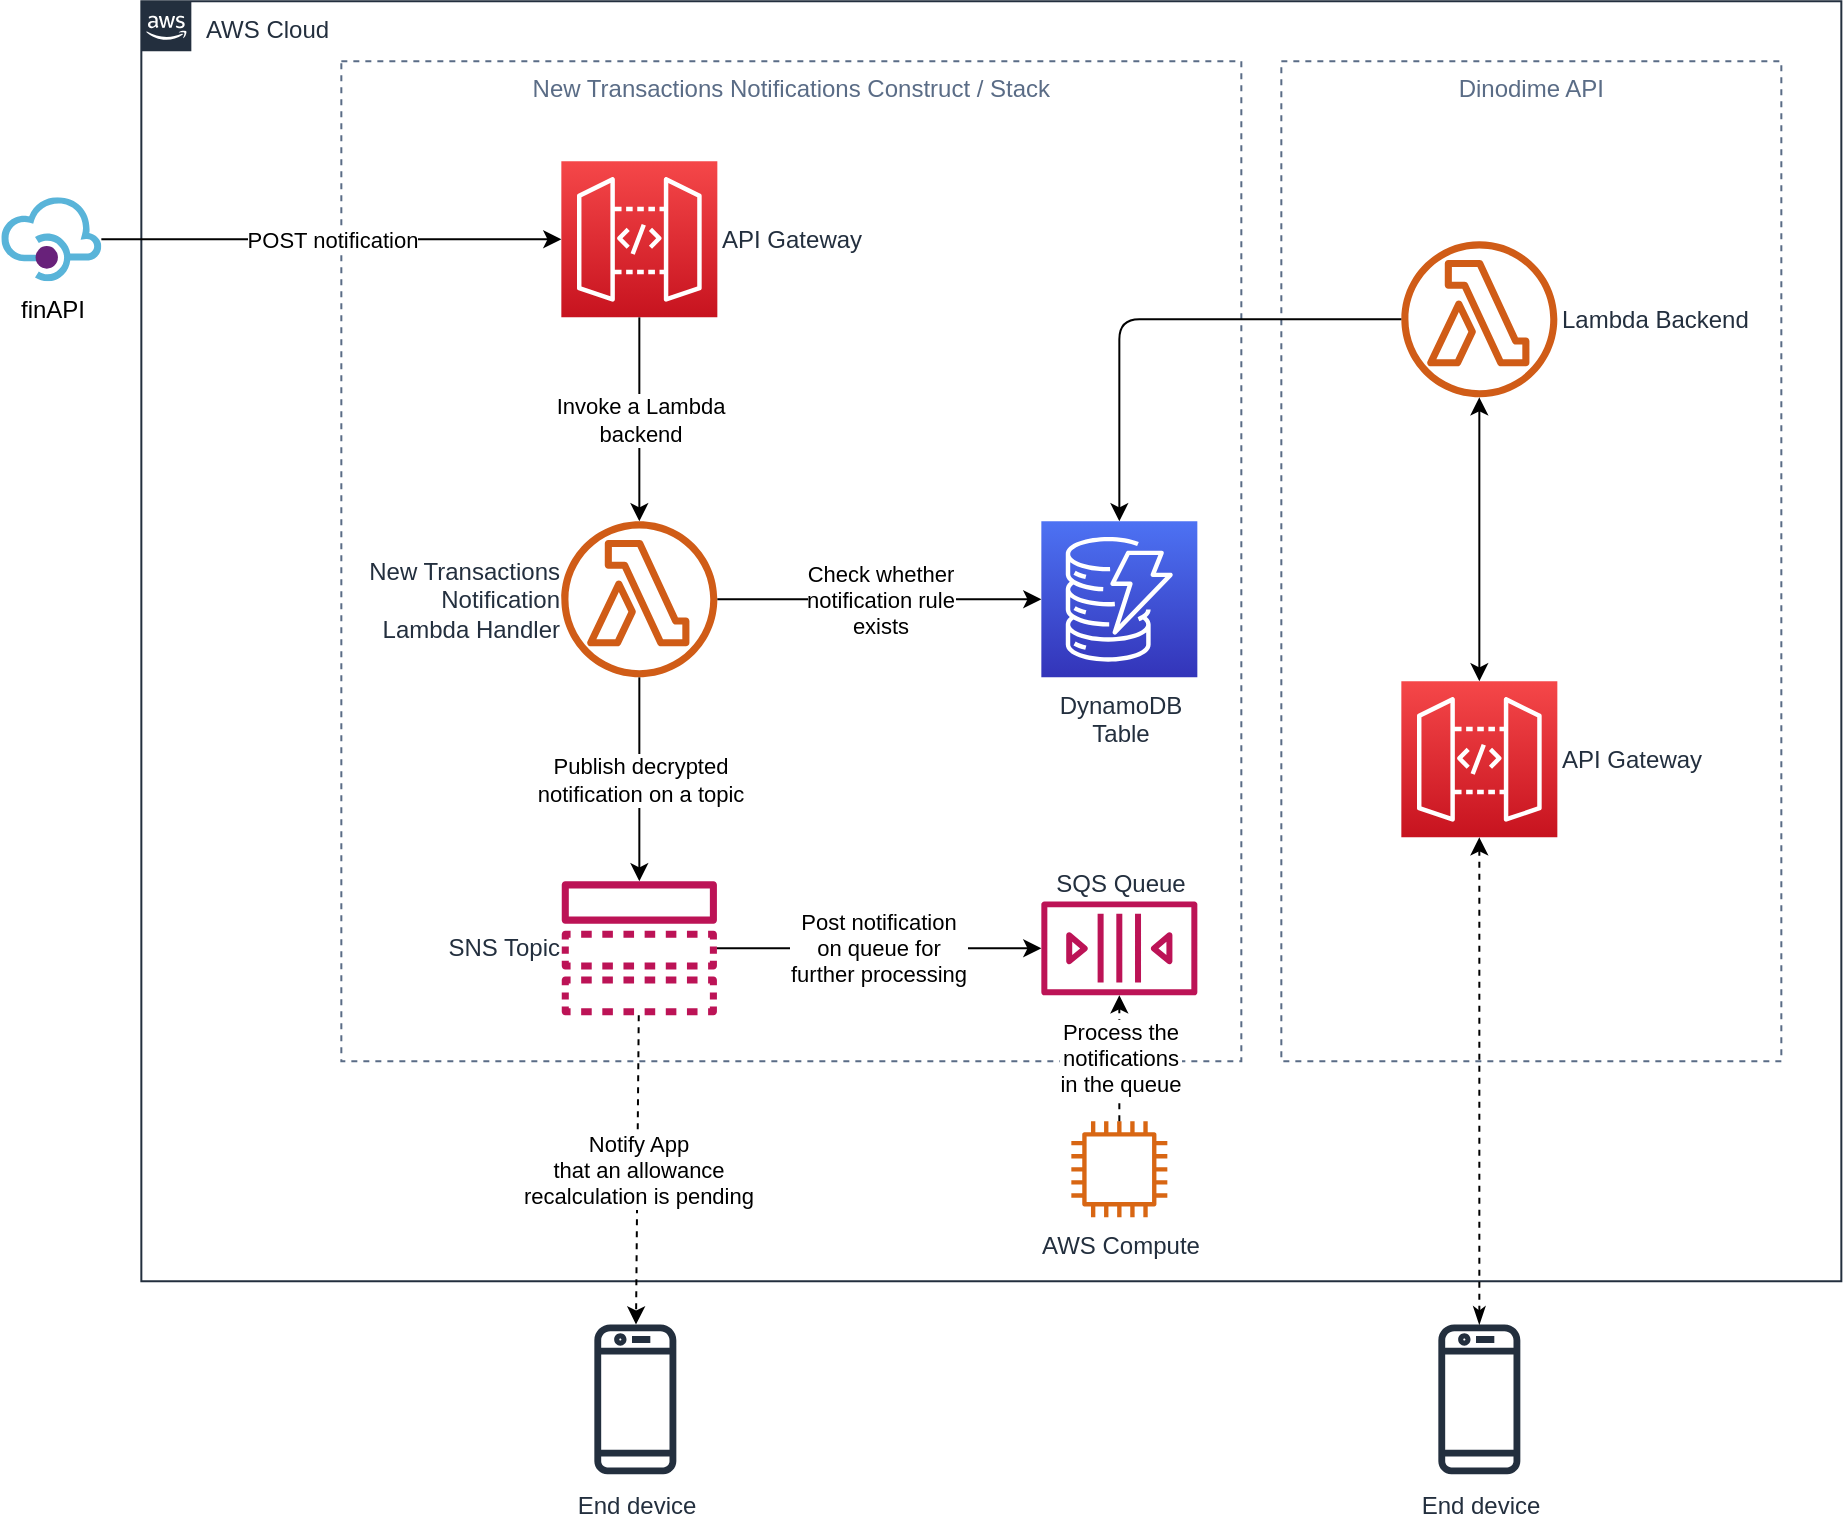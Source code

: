<mxfile version="12.4.2" type="device" pages="1"><diagram name="Page-1" id="aaaa8250-4180-3840-79b5-4cada1eebb92"><mxGraphModel dx="2943" dy="1672" grid="1" gridSize="10" guides="1" tooltips="1" connect="1" arrows="1" fold="1" page="1" pageScale="1" pageWidth="1100" pageHeight="850" background="#ffffff" math="0" shadow="0"><root><mxCell id="0"/><mxCell id="1" parent="0"/><mxCell id="Ym9kNGS2zaxnkNW9LNJ4-3" value="AWS Cloud" style="points=[[0,0],[0.25,0],[0.5,0],[0.75,0],[1,0],[1,0.25],[1,0.5],[1,0.75],[1,1],[0.75,1],[0.5,1],[0.25,1],[0,1],[0,0.75],[0,0.5],[0,0.25]];outlineConnect=0;gradientColor=none;html=1;whiteSpace=wrap;fontSize=12;fontStyle=0;shape=mxgraph.aws4.group;grIcon=mxgraph.aws4.group_aws_cloud_alt;strokeColor=#232F3E;fillColor=none;verticalAlign=top;align=left;spacingLeft=30;fontColor=#232F3E;dashed=0;" parent="1" vertex="1"><mxGeometry x="-941.33" y="54.67" width="850" height="640" as="geometry"/></mxCell><mxCell id="Ym9kNGS2zaxnkNW9LNJ4-1" value="New Transactions Notifications Construct / Stack" style="fillColor=none;strokeColor=#5A6C86;dashed=1;verticalAlign=top;fontStyle=0;fontColor=#5A6C86;" parent="1" vertex="1"><mxGeometry x="-841.33" y="84.67" width="450" height="500" as="geometry"/></mxCell><mxCell id="JDYPJA7UAs-zLeb5tigz-1" value="DynamoDB&lt;br&gt;Table" style="outlineConnect=0;fontColor=#232F3E;gradientColor=#4D72F3;gradientDirection=north;fillColor=#3334B9;strokeColor=#ffffff;dashed=0;verticalLabelPosition=bottom;verticalAlign=top;align=center;html=1;fontSize=12;fontStyle=0;aspect=fixed;shape=mxgraph.aws4.resourceIcon;resIcon=mxgraph.aws4.dynamodb;" parent="1" vertex="1"><mxGeometry x="-491.33" y="314.67" width="78" height="78" as="geometry"/></mxCell><mxCell id="JDYPJA7UAs-zLeb5tigz-2" value="SQS Queue" style="outlineConnect=0;fontColor=#232F3E;gradientColor=none;fillColor=#BC1356;strokeColor=none;dashed=0;verticalLabelPosition=top;verticalAlign=bottom;align=center;html=1;fontSize=12;fontStyle=0;aspect=fixed;pointerEvents=1;shape=mxgraph.aws4.queue;labelPosition=center;" parent="1" vertex="1"><mxGeometry x="-491.33" y="504.67" width="78" height="47" as="geometry"/></mxCell><mxCell id="JDYPJA7UAs-zLeb5tigz-3" value="SNS Topic" style="outlineConnect=0;fontColor=#232F3E;gradientColor=none;fillColor=#BC1356;strokeColor=none;dashed=0;verticalLabelPosition=middle;verticalAlign=middle;align=right;html=1;fontSize=12;fontStyle=0;aspect=fixed;pointerEvents=1;shape=mxgraph.aws4.topic;labelPosition=left;" parent="1" vertex="1"><mxGeometry x="-731.33" y="494.67" width="78" height="67" as="geometry"/></mxCell><mxCell id="JDYPJA7UAs-zLeb5tigz-4" value="&lt;div&gt;New Transactions&lt;/div&gt;&lt;div&gt;Notification&lt;br&gt;&lt;/div&gt;&lt;div&gt;Lambda Handler&lt;/div&gt;" style="outlineConnect=0;fontColor=#232F3E;gradientColor=none;fillColor=#D05C17;strokeColor=none;dashed=0;verticalLabelPosition=middle;verticalAlign=middle;align=right;html=1;fontSize=12;fontStyle=0;aspect=fixed;pointerEvents=1;shape=mxgraph.aws4.lambda_function;labelPosition=left;" parent="1" vertex="1"><mxGeometry x="-731.33" y="314.67" width="78" height="78" as="geometry"/></mxCell><mxCell id="JDYPJA7UAs-zLeb5tigz-8" value="End device" style="outlineConnect=0;fontColor=#232F3E;gradientColor=none;fillColor=#232F3E;strokeColor=none;dashed=0;verticalLabelPosition=bottom;verticalAlign=top;align=center;html=1;fontSize=12;fontStyle=0;aspect=fixed;pointerEvents=1;shape=mxgraph.aws4.mobile_client;" parent="1" vertex="1"><mxGeometry x="-714.83" y="714.67" width="41" height="78" as="geometry"/></mxCell><mxCell id="JDYPJA7UAs-zLeb5tigz-9" value="API Gateway" style="outlineConnect=0;fontColor=#232F3E;gradientColor=#F54749;gradientDirection=north;fillColor=#C7131F;strokeColor=#ffffff;dashed=0;verticalLabelPosition=middle;verticalAlign=middle;align=left;html=1;fontSize=12;fontStyle=0;aspect=fixed;shape=mxgraph.aws4.resourceIcon;resIcon=mxgraph.aws4.api_gateway;labelPosition=right;" parent="1" vertex="1"><mxGeometry x="-731.33" y="134.67" width="78" height="78" as="geometry"/></mxCell><mxCell id="JDYPJA7UAs-zLeb5tigz-12" value="&lt;div&gt;Invoke a Lambda&lt;/div&gt;&lt;div&gt;backend&lt;br&gt;&lt;/div&gt;" style="endArrow=classic;html=1;" parent="1" source="JDYPJA7UAs-zLeb5tigz-9" target="JDYPJA7UAs-zLeb5tigz-4" edge="1"><mxGeometry width="50" height="50" relative="1" as="geometry"><mxPoint x="-1041.33" y="784.67" as="sourcePoint"/><mxPoint x="-991.33" y="734.67" as="targetPoint"/></mxGeometry></mxCell><mxCell id="JDYPJA7UAs-zLeb5tigz-15" value="finAPI" style="aspect=fixed;html=1;points=[];align=center;image;fontSize=12;image=img/lib/mscae/API_Management.svg;labelPosition=center;verticalLabelPosition=bottom;verticalAlign=top;" parent="1" vertex="1"><mxGeometry x="-1011.33" y="152.67" width="50" height="42" as="geometry"/></mxCell><mxCell id="JDYPJA7UAs-zLeb5tigz-16" value="POST notification" style="endArrow=classic;html=1;" parent="1" source="JDYPJA7UAs-zLeb5tigz-15" target="JDYPJA7UAs-zLeb5tigz-9" edge="1"><mxGeometry width="50" height="50" relative="1" as="geometry"><mxPoint x="-693.16" y="-35.33" as="sourcePoint"/><mxPoint x="-693.16" y="66.67" as="targetPoint"/></mxGeometry></mxCell><mxCell id="JDYPJA7UAs-zLeb5tigz-17" value="&lt;div&gt;Check whether&lt;/div&gt;&lt;div&gt;notification rule&lt;/div&gt;&lt;div&gt;exists&lt;br&gt;&lt;/div&gt;" style="endArrow=none;startArrow=classic;html=1;spacing=2;endFill=0;" parent="1" source="JDYPJA7UAs-zLeb5tigz-1" target="JDYPJA7UAs-zLeb5tigz-4" edge="1"><mxGeometry width="50" height="50" relative="1" as="geometry"><mxPoint x="-811.33" y="394.67" as="sourcePoint"/><mxPoint x="-761.33" y="344.67" as="targetPoint"/></mxGeometry></mxCell><mxCell id="JDYPJA7UAs-zLeb5tigz-18" value="Publish decrypted&lt;br&gt;notification on a topic" style="endArrow=classic;html=1;" parent="1" source="JDYPJA7UAs-zLeb5tigz-4" target="JDYPJA7UAs-zLeb5tigz-3" edge="1"><mxGeometry width="50" height="50" relative="1" as="geometry"><mxPoint x="-931.33" y="814.67" as="sourcePoint"/><mxPoint x="-881.33" y="764.67" as="targetPoint"/></mxGeometry></mxCell><mxCell id="JDYPJA7UAs-zLeb5tigz-19" value="&lt;div&gt;Notify App&lt;/div&gt;&lt;div&gt;that an allowance&lt;/div&gt;&lt;div&gt; recalculation is pending&lt;br&gt;&lt;/div&gt;" style="endArrow=classic;html=1;dashed=1;" parent="1" source="JDYPJA7UAs-zLeb5tigz-3" target="JDYPJA7UAs-zLeb5tigz-8" edge="1"><mxGeometry width="50" height="50" relative="1" as="geometry"><mxPoint x="-971.33" y="814.67" as="sourcePoint"/><mxPoint x="-921.33" y="764.67" as="targetPoint"/></mxGeometry></mxCell><mxCell id="JDYPJA7UAs-zLeb5tigz-20" value="&lt;div&gt;Post notification&lt;/div&gt;&lt;div&gt;on queue for&lt;/div&gt;&lt;div&gt;further processing&lt;br&gt;&lt;/div&gt;" style="endArrow=classic;html=1;" parent="1" source="JDYPJA7UAs-zLeb5tigz-3" target="JDYPJA7UAs-zLeb5tigz-2" edge="1"><mxGeometry width="50" height="50" relative="1" as="geometry"><mxPoint x="-551.33" y="594.67" as="sourcePoint"/><mxPoint x="-571.33" y="594.67" as="targetPoint"/></mxGeometry></mxCell><mxCell id="JDYPJA7UAs-zLeb5tigz-23" value="AWS Compute" style="outlineConnect=0;fontColor=#232F3E;gradientColor=none;fillColor=#D86613;strokeColor=none;dashed=0;verticalLabelPosition=bottom;verticalAlign=top;align=center;html=1;fontSize=12;fontStyle=0;aspect=fixed;pointerEvents=1;shape=mxgraph.aws4.instance2;" parent="1" vertex="1"><mxGeometry x="-476.33" y="614.67" width="48" height="48" as="geometry"/></mxCell><mxCell id="JDYPJA7UAs-zLeb5tigz-25" value="&lt;div&gt;Process the&lt;/div&gt;&lt;div&gt;notifications&lt;/div&gt;&lt;div&gt;in the queue&lt;br&gt;&lt;/div&gt;" style="endArrow=classic;html=1;dashed=1;" parent="1" source="JDYPJA7UAs-zLeb5tigz-23" target="JDYPJA7UAs-zLeb5tigz-2" edge="1"><mxGeometry width="50" height="50" relative="1" as="geometry"><mxPoint x="-971.33" y="814.67" as="sourcePoint"/><mxPoint x="-921.33" y="764.67" as="targetPoint"/></mxGeometry></mxCell><mxCell id="Ym9kNGS2zaxnkNW9LNJ4-2" value="Dinodime API" style="fillColor=none;strokeColor=#5A6C86;dashed=1;verticalAlign=top;fontStyle=0;fontColor=#5A6C86;" parent="1" vertex="1"><mxGeometry x="-371.33" y="84.67" width="250" height="500" as="geometry"/></mxCell><mxCell id="Ym9kNGS2zaxnkNW9LNJ4-4" value="API Gateway" style="outlineConnect=0;fontColor=#232F3E;gradientColor=#F54749;gradientDirection=north;fillColor=#C7131F;strokeColor=#ffffff;dashed=0;verticalLabelPosition=middle;verticalAlign=middle;align=left;html=1;fontSize=12;fontStyle=0;aspect=fixed;shape=mxgraph.aws4.resourceIcon;resIcon=mxgraph.aws4.api_gateway;labelPosition=right;" parent="1" vertex="1"><mxGeometry x="-311.33" y="394.67" width="78" height="78" as="geometry"/></mxCell><mxCell id="Ym9kNGS2zaxnkNW9LNJ4-5" value="Lambda Backend" style="outlineConnect=0;fontColor=#232F3E;gradientColor=none;fillColor=#D05C17;strokeColor=none;dashed=0;verticalLabelPosition=middle;verticalAlign=middle;align=left;html=1;fontSize=12;fontStyle=0;aspect=fixed;pointerEvents=1;shape=mxgraph.aws4.lambda_function;labelPosition=right;" parent="1" vertex="1"><mxGeometry x="-311.33" y="174.67" width="78" height="78" as="geometry"/></mxCell><mxCell id="Ym9kNGS2zaxnkNW9LNJ4-6" value="End device" style="outlineConnect=0;fontColor=#232F3E;gradientColor=none;fillColor=#232F3E;strokeColor=none;dashed=0;verticalLabelPosition=bottom;verticalAlign=top;align=center;html=1;fontSize=12;fontStyle=0;aspect=fixed;pointerEvents=1;shape=mxgraph.aws4.mobile_client;" parent="1" vertex="1"><mxGeometry x="-292.83" y="714.67" width="41" height="78" as="geometry"/></mxCell><mxCell id="Ym9kNGS2zaxnkNW9LNJ4-7" value="" style="endArrow=classic;dashed=1;html=1;startArrow=classicThin;startFill=1;endFill=1;" parent="1" source="Ym9kNGS2zaxnkNW9LNJ4-6" target="Ym9kNGS2zaxnkNW9LNJ4-4" edge="1"><mxGeometry width="50" height="50" relative="1" as="geometry"><mxPoint x="-1222.33" y="844.67" as="sourcePoint"/><mxPoint x="-1172.33" y="794.67" as="targetPoint"/></mxGeometry></mxCell><mxCell id="Ym9kNGS2zaxnkNW9LNJ4-8" value="" style="endArrow=classic;startArrow=classic;html=1;" parent="1" source="Ym9kNGS2zaxnkNW9LNJ4-4" target="Ym9kNGS2zaxnkNW9LNJ4-5" edge="1"><mxGeometry width="50" height="50" relative="1" as="geometry"><mxPoint x="-272.33" y="380.67" as="sourcePoint"/><mxPoint x="-222.33" y="330.67" as="targetPoint"/></mxGeometry></mxCell><mxCell id="Ym9kNGS2zaxnkNW9LNJ4-9" value="" style="endArrow=none;startArrow=classic;html=1;endFill=0;" parent="1" source="JDYPJA7UAs-zLeb5tigz-1" target="Ym9kNGS2zaxnkNW9LNJ4-5" edge="1"><mxGeometry width="50" height="50" relative="1" as="geometry"><mxPoint x="-463.33" y="302.67" as="sourcePoint"/><mxPoint x="-413.33" y="252.67" as="targetPoint"/><Array as="points"><mxPoint x="-452.33" y="213.67"/></Array></mxGeometry></mxCell></root></mxGraphModel></diagram></mxfile>